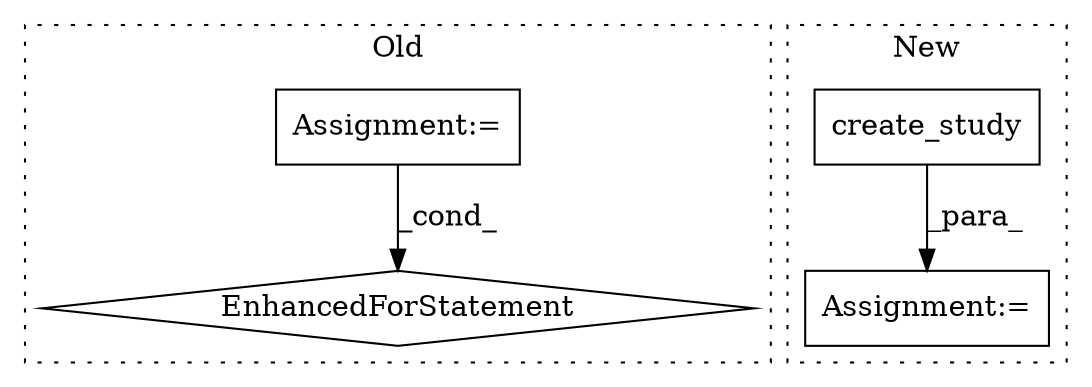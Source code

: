 digraph G {
subgraph cluster0 {
1 [label="EnhancedForStatement" a="70" s="5933,6062" l="80,2" shape="diamond"];
3 [label="Assignment:=" a="7" s="5523" l="1" shape="box"];
label = "Old";
style="dotted";
}
subgraph cluster1 {
2 [label="create_study" a="32" s="5718,5738" l="13,1" shape="box"];
4 [label="Assignment:=" a="7" s="5717" l="1" shape="box"];
label = "New";
style="dotted";
}
2 -> 4 [label="_para_"];
3 -> 1 [label="_cond_"];
}